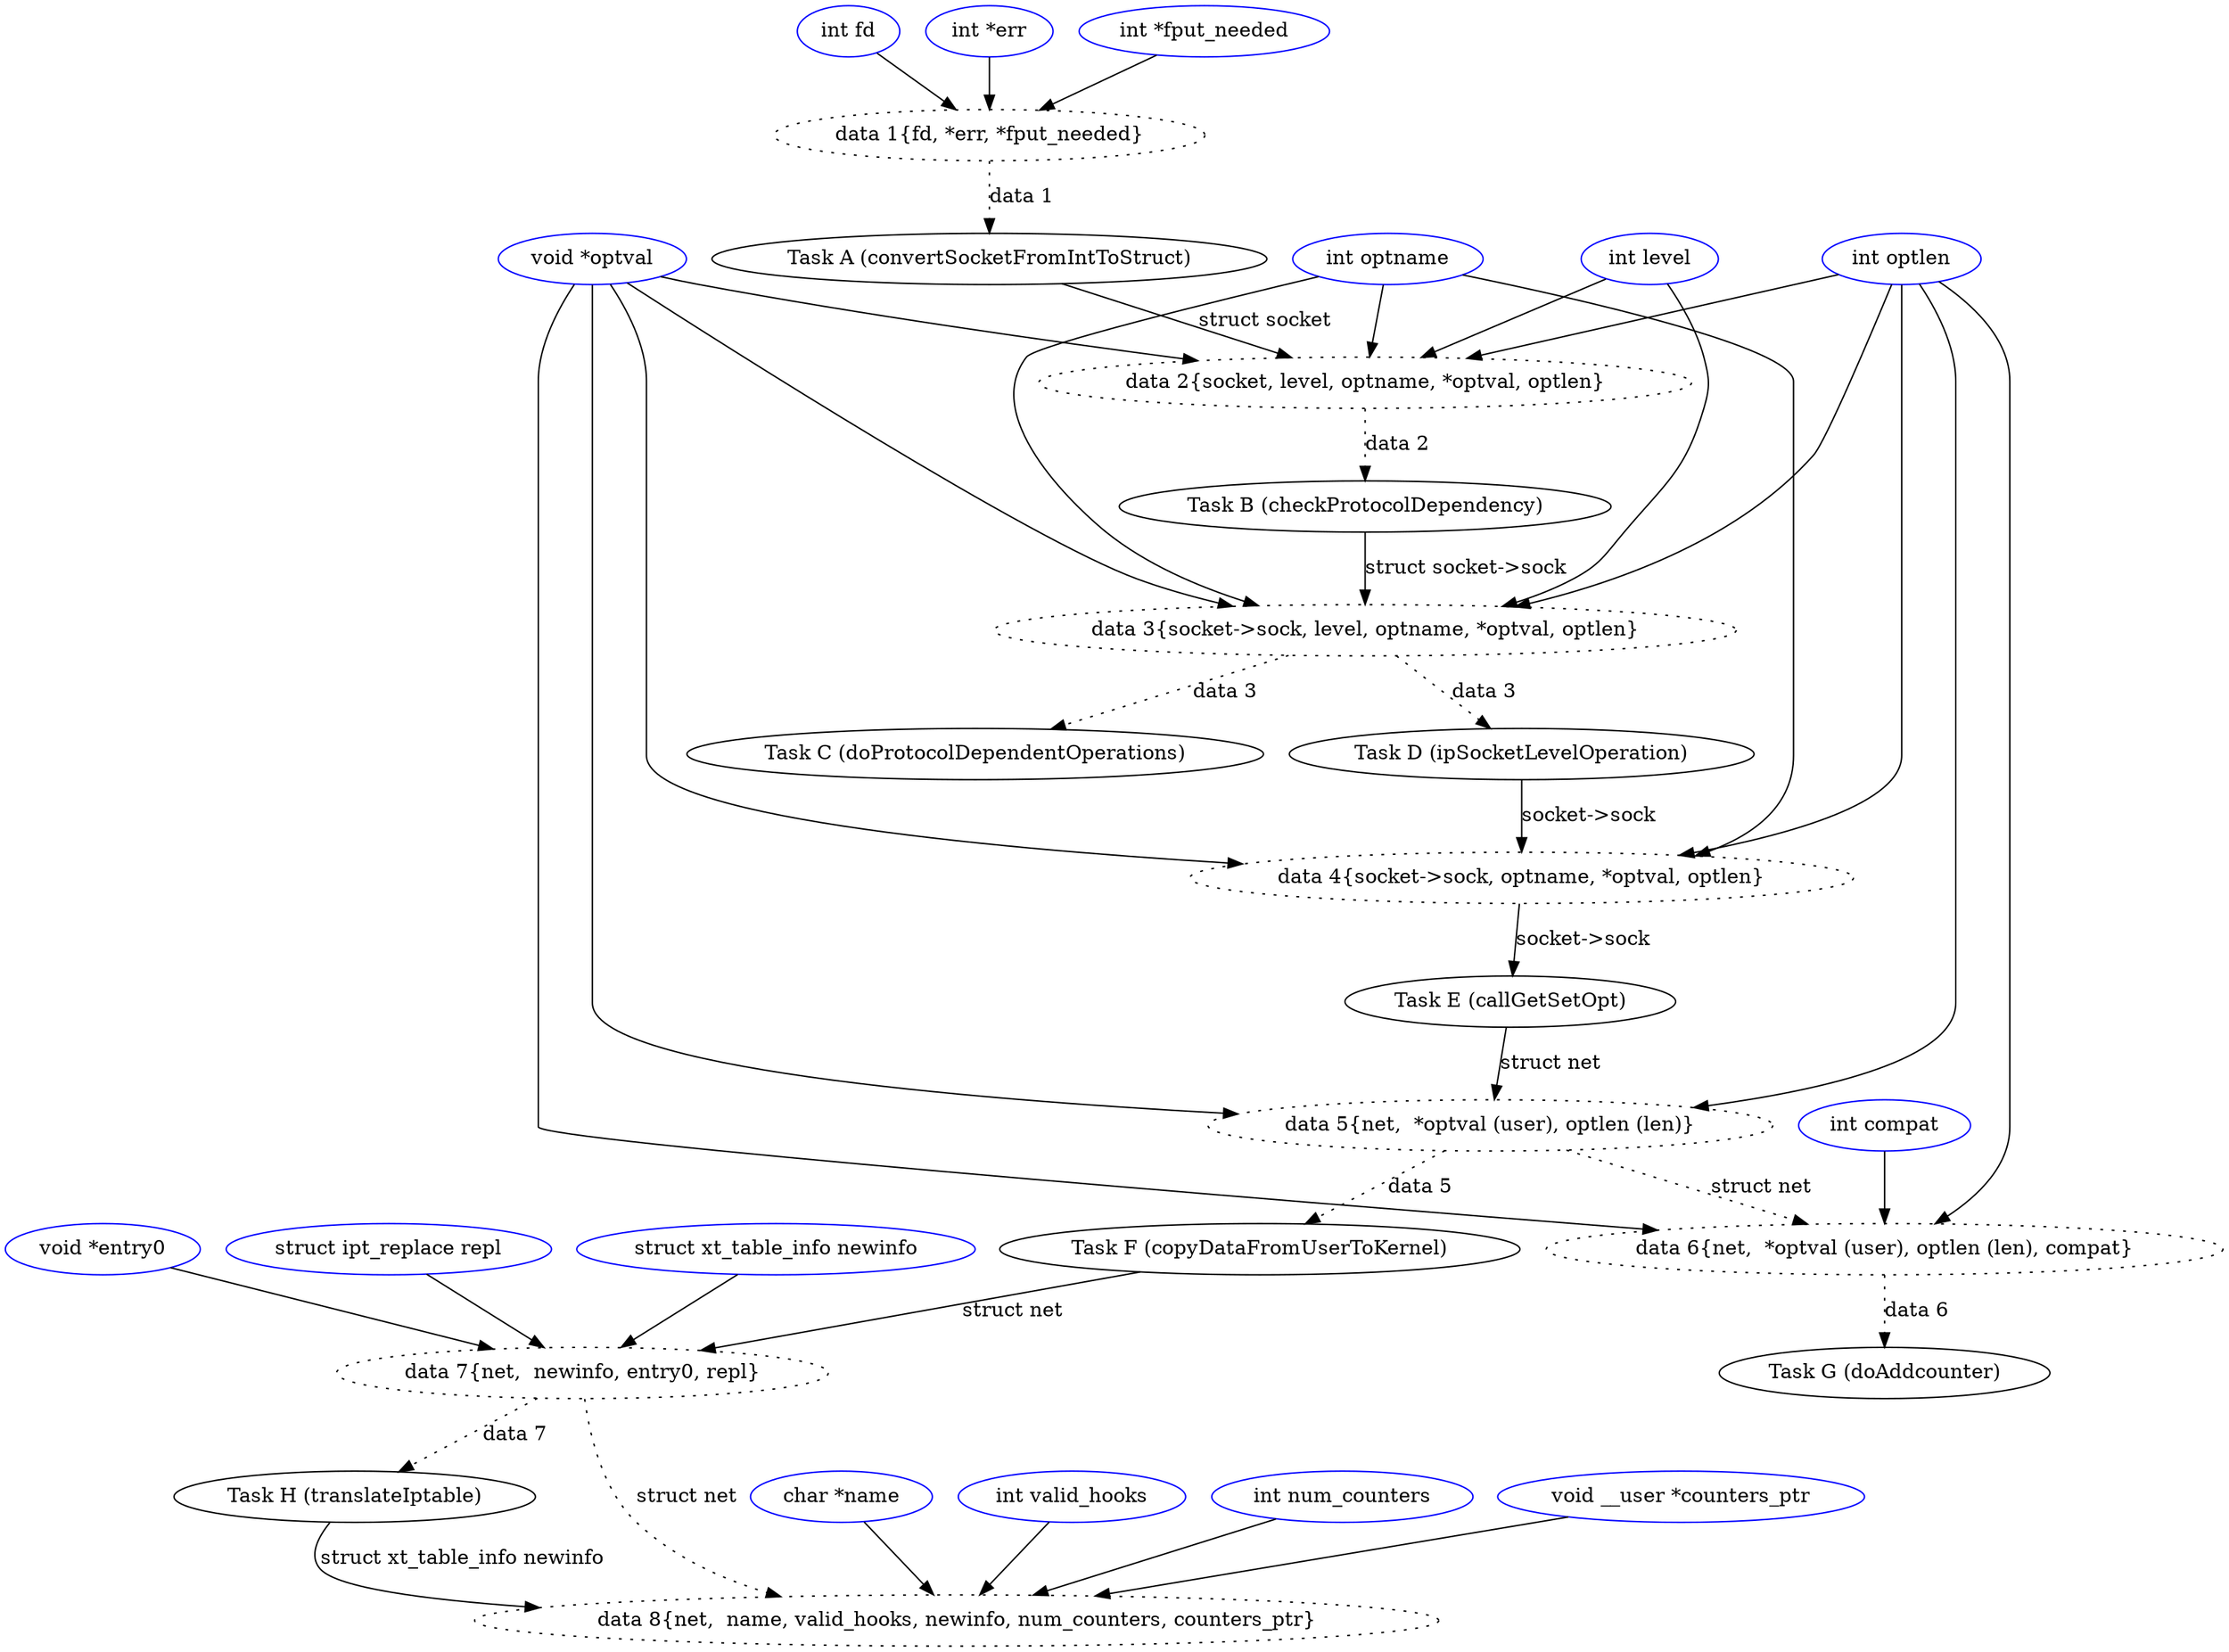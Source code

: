 digraph callgraph {
"int fd" [color=blue];
"int *err" [color=blue];
"int *fput_needed" [color=blue];
"data 1{fd, *err, *fput_needed}"[style=dotted];

"int fd" -> "data 1{fd, *err, *fput_needed}";
"int *err" -> "data 1{fd, *err, *fput_needed}";
"int *fput_needed" -> "data 1{fd, *err, *fput_needed}";

"data 1{fd, *err, *fput_needed}"->"Task A (convertSocketFromIntToStruct)"  [label="data 1", style=dotted];


"int level" [color=blue];
"int optname" [color=blue];
"void *optval" [color=blue];
"int optlen" [color=blue];
"data 2{socket, level, optname, *optval, optlen}" [style=dotted];

"Task A (convertSocketFromIntToStruct)" -> "data 2{socket, level, optname, *optval, optlen}"  [label="struct socket"];
"int level" -> "data 2{socket, level, optname, *optval, optlen}";
"int optname" -> "data 2{socket, level, optname, *optval, optlen}";
"void *optval" -> "data 2{socket, level, optname, *optval, optlen}";
"int optlen" -> "data 2{socket, level, optname, *optval, optlen}";
"data 2{socket, level, optname, *optval, optlen}" -> "Task B (checkProtocolDependency)"  [label="data 2", style=dotted];


"data 3{socket->sock, level, optname, *optval, optlen}" [style=dotted];
"Task B (checkProtocolDependency)" -> "data 3{socket->sock, level, optname, *optval, optlen}"  [label="struct socket->sock"];
"int level" -> "data 3{socket->sock, level, optname, *optval, optlen}";
"int optname" -> "data 3{socket->sock, level, optname, *optval, optlen}";
"void *optval" -> "data 3{socket->sock, level, optname, *optval, optlen}";
"int optlen" -> "data 3{socket->sock, level, optname, *optval, optlen}";
"data 3{socket->sock, level, optname, *optval, optlen}" -> "Task C (doProtocolDependentOperations)" [label="data 3", style=dotted];
"data 3{socket->sock, level, optname, *optval, optlen}" -> "Task D (ipSocketLevelOperation)" [label="data 3", style=dotted];


"data 4{socket->sock, optname, *optval, optlen}" [style=dotted];
"Task D (ipSocketLevelOperation)" -> "data 4{socket->sock, optname, *optval, optlen}" [label="socket->sock"];
"int optname" -> "data 4{socket->sock, optname, *optval, optlen}";
"void *optval" -> "data 4{socket->sock, optname, *optval, optlen}";
"int optlen" -> "data 4{socket->sock, optname, *optval, optlen}";
"data 4{socket->sock, optname, *optval, optlen}" -> "Task E (callGetSetOpt)" [label="socket->sock"];


"data 5{net,  *optval (user), optlen (len)}" [style=dotted];
"Task E (callGetSetOpt)" -> "data 5{net,  *optval (user), optlen (len)}"  [label="struct net"];
"void *optval" -> "data 5{net,  *optval (user), optlen (len)}"
"int optlen" -> "data 5{net,  *optval (user), optlen (len)}"
"data 5{net,  *optval (user), optlen (len)}"-> "Task F (copyDataFromUserToKernel)" [label="data 5", style=dotted];


"data 6{net,  *optval (user), optlen (len), compat}" [style=dotted];
"int compat"[color=blue];
"int compat" -> "data 6{net,  *optval (user), optlen (len), compat}";
"void *optval" -> "data 6{net,  *optval (user), optlen (len), compat}";
"int optlen" -> "data 6{net,  *optval (user), optlen (len), compat}";
"data 5{net,  *optval (user), optlen (len)}" -> "data 6{net,  *optval (user), optlen (len), compat}" [label="struct net", style=dotted];

"data 6{net,  *optval (user), optlen (len), compat}" -> "Task G (doAddcounter)" [label="data 6",style=dotted];

"data 7{net,  newinfo, entry0, repl}"[style=dotted];
"struct xt_table_info newinfo" [color=blue];
"void *entry0" [color=blue];
"struct ipt_replace repl" [color=blue];
"Task F (copyDataFromUserToKernel)" -> "data 7{net,  newinfo, entry0, repl}" [label="struct net"];
"struct xt_table_info newinfo" -> "data 7{net,  newinfo, entry0, repl}" 
"void *entry0" -> "data 7{net,  newinfo, entry0, repl}" 
"struct ipt_replace repl" -> "data 7{net,  newinfo, entry0, repl}" 
"data 7{net,  newinfo, entry0, repl}" -> "Task H (translateIptable)" [label="data 7", style=dotted];

"data 8{net,  name, valid_hooks, newinfo, num_counters, counters_ptr}" [style=dotted];
"char *name" [color=blue];
"int valid_hooks" [color=blue];
"int num_counters" [color=blue];
"void __user *counters_ptr" [color=blue];

"Task H (translateIptable)" -> "data 8{net,  name, valid_hooks, newinfo, num_counters, counters_ptr}"  [label="struct xt_table_info newinfo"];
"char *name" -> "data 8{net,  name, valid_hooks, newinfo, num_counters, counters_ptr}" ;
"int valid_hooks"-> "data 8{net,  name, valid_hooks, newinfo, num_counters, counters_ptr}" ;
"int num_counters" -> "data 8{net,  name, valid_hooks, newinfo, num_counters, counters_ptr}";
"void __user *counters_ptr" -> "data 8{net,  name, valid_hooks, newinfo, num_counters, counters_ptr}";
"data 7{net,  newinfo, entry0, repl}"  -> "data 8{net,  name, valid_hooks, newinfo, num_counters, counters_ptr}" [label="struct net", style=dotted];


}


